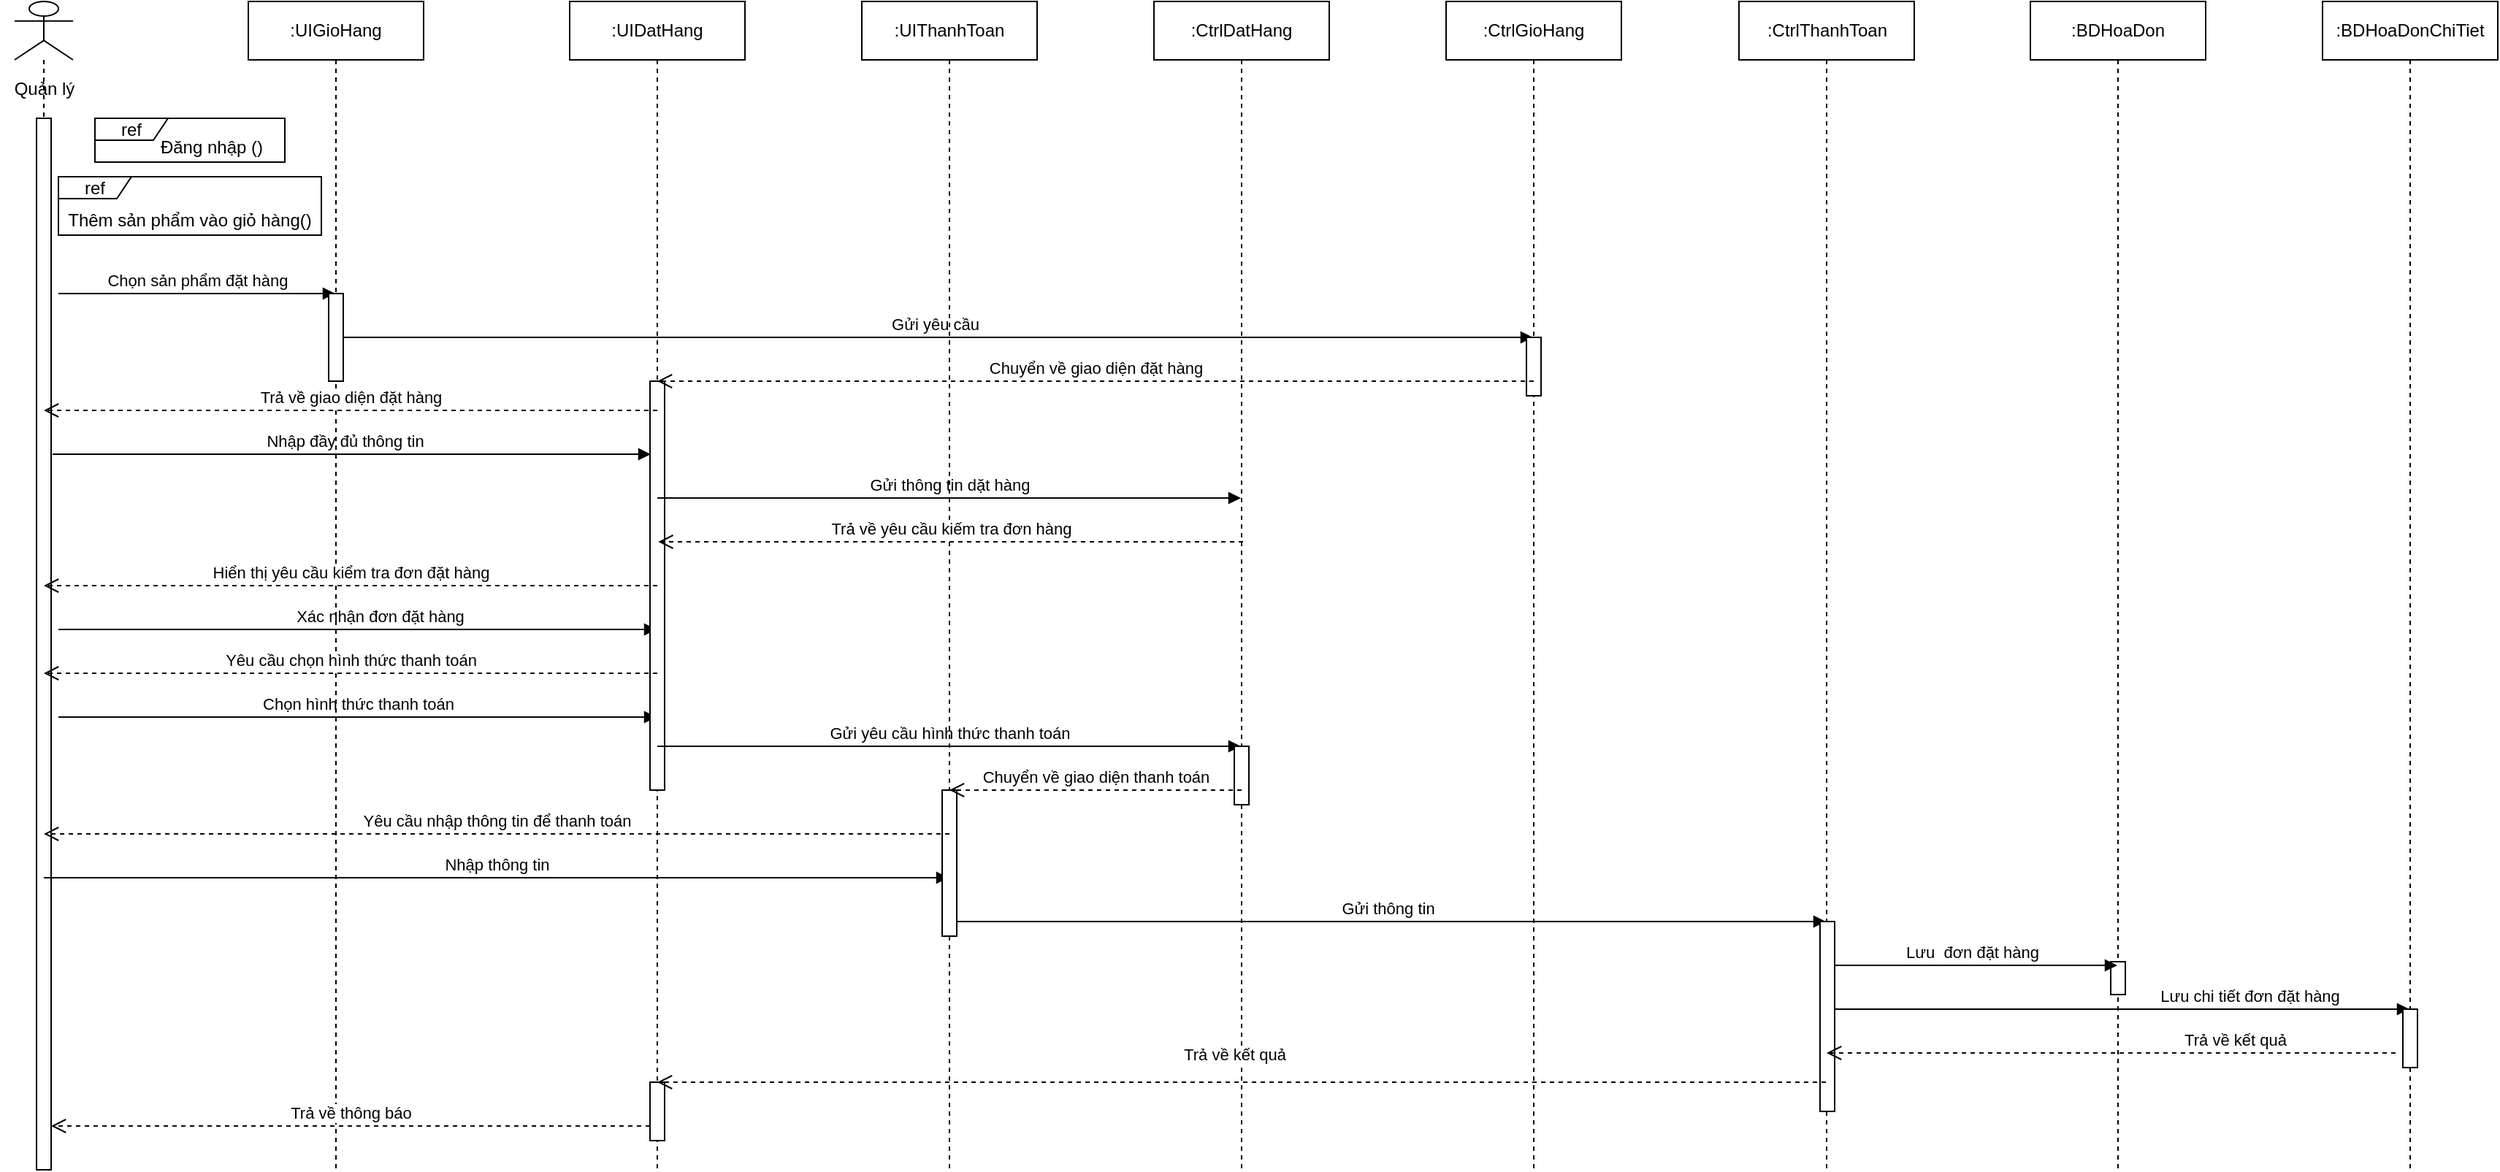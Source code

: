 <mxfile version="13.6.3" type="device"><diagram id="C5RBs43oDa-KdzZeNtuy" name="Page-1"><mxGraphModel dx="1383" dy="753" grid="1" gridSize="10" guides="1" tooltips="1" connect="1" arrows="1" fold="1" page="1" pageScale="1" pageWidth="827" pageHeight="1169" math="0" shadow="0"><root><mxCell id="WIyWlLk6GJQsqaUBKTNV-0"/><mxCell id="WIyWlLk6GJQsqaUBKTNV-1" parent="WIyWlLk6GJQsqaUBKTNV-0"/><mxCell id="Z5IkSei_Hy6FdynFyds2-92" value="" style="shape=umlLifeline;participant=umlActor;perimeter=lifelinePerimeter;whiteSpace=wrap;html=1;container=1;collapsible=0;recursiveResize=0;verticalAlign=top;spacingTop=36;outlineConnect=0;" vertex="1" parent="WIyWlLk6GJQsqaUBKTNV-1"><mxGeometry x="60" y="120" width="40" height="800" as="geometry"/></mxCell><mxCell id="Z5IkSei_Hy6FdynFyds2-93" value="Quản lý" style="text;html=1;align=center;verticalAlign=middle;resizable=0;points=[];autosize=1;" vertex="1" parent="Z5IkSei_Hy6FdynFyds2-92"><mxGeometry x="-10" y="50" width="60" height="20" as="geometry"/></mxCell><mxCell id="Z5IkSei_Hy6FdynFyds2-106" value="" style="html=1;points=[];perimeter=orthogonalPerimeter;" vertex="1" parent="Z5IkSei_Hy6FdynFyds2-92"><mxGeometry x="15" y="80" width="10" height="720" as="geometry"/></mxCell><mxCell id="Z5IkSei_Hy6FdynFyds2-158" value="Chọn sản phẩm đặt hàng" style="html=1;verticalAlign=bottom;endArrow=block;" edge="1" parent="Z5IkSei_Hy6FdynFyds2-92" target="Z5IkSei_Hy6FdynFyds2-96"><mxGeometry width="80" relative="1" as="geometry"><mxPoint x="30" y="200" as="sourcePoint"/><mxPoint x="110" y="200" as="targetPoint"/></mxGeometry></mxCell><mxCell id="Z5IkSei_Hy6FdynFyds2-165" value="&lt;div&gt;Nhập đầy đủ thông tin&lt;/div&gt;" style="html=1;verticalAlign=bottom;endArrow=block;" edge="1" parent="Z5IkSei_Hy6FdynFyds2-92"><mxGeometry x="-0.023" width="80" relative="1" as="geometry"><mxPoint x="26" y="310" as="sourcePoint"/><mxPoint x="435.5" y="310" as="targetPoint"/><mxPoint as="offset"/></mxGeometry></mxCell><mxCell id="Z5IkSei_Hy6FdynFyds2-169" value="Xác nhận đơn đặt hàng" style="html=1;verticalAlign=bottom;endArrow=block;" edge="1" parent="Z5IkSei_Hy6FdynFyds2-92" target="Z5IkSei_Hy6FdynFyds2-152"><mxGeometry x="0.074" width="80" relative="1" as="geometry"><mxPoint x="30" y="430" as="sourcePoint"/><mxPoint x="110" y="430" as="targetPoint"/><mxPoint as="offset"/></mxGeometry></mxCell><mxCell id="Z5IkSei_Hy6FdynFyds2-171" value="Chọn hình thức thanh toán" style="html=1;verticalAlign=bottom;endArrow=block;" edge="1" parent="Z5IkSei_Hy6FdynFyds2-92" target="Z5IkSei_Hy6FdynFyds2-152"><mxGeometry width="80" relative="1" as="geometry"><mxPoint x="30" y="490" as="sourcePoint"/><mxPoint x="110" y="490" as="targetPoint"/></mxGeometry></mxCell><mxCell id="Z5IkSei_Hy6FdynFyds2-175" value="Nhập thông tin" style="html=1;verticalAlign=bottom;endArrow=block;" edge="1" parent="Z5IkSei_Hy6FdynFyds2-92" target="Z5IkSei_Hy6FdynFyds2-154"><mxGeometry width="80" relative="1" as="geometry"><mxPoint x="20" y="600" as="sourcePoint"/><mxPoint x="100" y="600" as="targetPoint"/><Array as="points"><mxPoint x="80" y="600"/></Array></mxGeometry></mxCell><mxCell id="Z5IkSei_Hy6FdynFyds2-96" value=":UIGioHang" style="shape=umlLifeline;perimeter=lifelinePerimeter;whiteSpace=wrap;html=1;container=1;collapsible=0;recursiveResize=0;outlineConnect=0;" vertex="1" parent="WIyWlLk6GJQsqaUBKTNV-1"><mxGeometry x="220" y="120" width="120" height="800" as="geometry"/></mxCell><mxCell id="Z5IkSei_Hy6FdynFyds2-159" value="Gửi yêu cầu" style="html=1;verticalAlign=bottom;endArrow=block;" edge="1" parent="Z5IkSei_Hy6FdynFyds2-96" target="Z5IkSei_Hy6FdynFyds2-97"><mxGeometry width="80" relative="1" as="geometry"><mxPoint x="60" y="230" as="sourcePoint"/><mxPoint x="140" y="230" as="targetPoint"/></mxGeometry></mxCell><mxCell id="Z5IkSei_Hy6FdynFyds2-161" value="" style="html=1;points=[];perimeter=orthogonalPerimeter;" vertex="1" parent="Z5IkSei_Hy6FdynFyds2-96"><mxGeometry x="55" y="200" width="10" height="60" as="geometry"/></mxCell><mxCell id="Z5IkSei_Hy6FdynFyds2-97" value=":CtrlGioHang" style="shape=umlLifeline;perimeter=lifelinePerimeter;whiteSpace=wrap;html=1;container=1;collapsible=0;recursiveResize=0;outlineConnect=0;" vertex="1" parent="WIyWlLk6GJQsqaUBKTNV-1"><mxGeometry x="1040" y="120" width="120" height="800" as="geometry"/></mxCell><mxCell id="Z5IkSei_Hy6FdynFyds2-162" value="" style="html=1;points=[];perimeter=orthogonalPerimeter;" vertex="1" parent="Z5IkSei_Hy6FdynFyds2-97"><mxGeometry x="55" y="230" width="10" height="40" as="geometry"/></mxCell><mxCell id="Z5IkSei_Hy6FdynFyds2-99" value="&lt;div&gt;:BDHoaDon&lt;/div&gt;" style="shape=umlLifeline;perimeter=lifelinePerimeter;whiteSpace=wrap;html=1;container=1;collapsible=0;recursiveResize=0;outlineConnect=0;" vertex="1" parent="WIyWlLk6GJQsqaUBKTNV-1"><mxGeometry x="1440" y="120" width="120" height="800" as="geometry"/></mxCell><mxCell id="Z5IkSei_Hy6FdynFyds2-186" value="" style="html=1;points=[];perimeter=orthogonalPerimeter;" vertex="1" parent="Z5IkSei_Hy6FdynFyds2-99"><mxGeometry x="55" y="657.5" width="10" height="22.5" as="geometry"/></mxCell><mxCell id="Z5IkSei_Hy6FdynFyds2-111" value="ref" style="shape=umlFrame;whiteSpace=wrap;html=1;width=50;height=15;" vertex="1" parent="WIyWlLk6GJQsqaUBKTNV-1"><mxGeometry x="115" y="200" width="130" height="30" as="geometry"/></mxCell><mxCell id="Z5IkSei_Hy6FdynFyds2-112" value="Đăng nhập ()" style="text;html=1;strokeColor=none;fillColor=none;align=center;verticalAlign=middle;whiteSpace=wrap;rounded=0;" vertex="1" parent="WIyWlLk6GJQsqaUBKTNV-1"><mxGeometry x="150" y="210" width="90" height="20" as="geometry"/></mxCell><mxCell id="Z5IkSei_Hy6FdynFyds2-148" value="ref" style="shape=umlFrame;whiteSpace=wrap;html=1;width=50;height=15;" vertex="1" parent="WIyWlLk6GJQsqaUBKTNV-1"><mxGeometry x="90" y="240" width="180" height="40" as="geometry"/></mxCell><mxCell id="Z5IkSei_Hy6FdynFyds2-150" value="Thêm sản phẩm vào giỏ hàng()" style="text;html=1;strokeColor=none;fillColor=none;align=center;verticalAlign=middle;whiteSpace=wrap;rounded=0;" vertex="1" parent="WIyWlLk6GJQsqaUBKTNV-1"><mxGeometry x="85" y="260" width="190" height="20" as="geometry"/></mxCell><mxCell id="Z5IkSei_Hy6FdynFyds2-152" value=":UIDatHang" style="shape=umlLifeline;perimeter=lifelinePerimeter;whiteSpace=wrap;html=1;container=1;collapsible=0;recursiveResize=0;outlineConnect=0;" vertex="1" parent="WIyWlLk6GJQsqaUBKTNV-1"><mxGeometry x="440" y="120" width="120" height="800" as="geometry"/></mxCell><mxCell id="Z5IkSei_Hy6FdynFyds2-164" value="" style="html=1;points=[];perimeter=orthogonalPerimeter;" vertex="1" parent="Z5IkSei_Hy6FdynFyds2-152"><mxGeometry x="55" y="260" width="10" height="280" as="geometry"/></mxCell><mxCell id="Z5IkSei_Hy6FdynFyds2-166" value="Gửi thông tin dặt hàng" style="html=1;verticalAlign=bottom;endArrow=block;" edge="1" parent="Z5IkSei_Hy6FdynFyds2-152" target="Z5IkSei_Hy6FdynFyds2-153"><mxGeometry width="80" relative="1" as="geometry"><mxPoint x="60" y="340" as="sourcePoint"/><mxPoint x="140" y="340" as="targetPoint"/></mxGeometry></mxCell><mxCell id="Z5IkSei_Hy6FdynFyds2-172" value="Gửi yêu cầu hình thức thanh toán" style="html=1;verticalAlign=bottom;endArrow=block;" edge="1" parent="Z5IkSei_Hy6FdynFyds2-152" target="Z5IkSei_Hy6FdynFyds2-153"><mxGeometry width="80" relative="1" as="geometry"><mxPoint x="60" y="510" as="sourcePoint"/><mxPoint x="140" y="510" as="targetPoint"/></mxGeometry></mxCell><mxCell id="Z5IkSei_Hy6FdynFyds2-195" value="" style="html=1;points=[];perimeter=orthogonalPerimeter;" vertex="1" parent="Z5IkSei_Hy6FdynFyds2-152"><mxGeometry x="55" y="740" width="10" height="40" as="geometry"/></mxCell><mxCell id="Z5IkSei_Hy6FdynFyds2-153" value=":CtrlDatHang" style="shape=umlLifeline;perimeter=lifelinePerimeter;whiteSpace=wrap;html=1;container=1;collapsible=0;recursiveResize=0;outlineConnect=0;" vertex="1" parent="WIyWlLk6GJQsqaUBKTNV-1"><mxGeometry x="840" y="120" width="120" height="800" as="geometry"/></mxCell><mxCell id="Z5IkSei_Hy6FdynFyds2-182" value="" style="html=1;points=[];perimeter=orthogonalPerimeter;" vertex="1" parent="Z5IkSei_Hy6FdynFyds2-153"><mxGeometry x="55" y="510" width="10" height="40" as="geometry"/></mxCell><mxCell id="Z5IkSei_Hy6FdynFyds2-154" value=":UIThanhToan" style="shape=umlLifeline;perimeter=lifelinePerimeter;whiteSpace=wrap;html=1;container=1;collapsible=0;recursiveResize=0;outlineConnect=0;" vertex="1" parent="WIyWlLk6GJQsqaUBKTNV-1"><mxGeometry x="640" y="120" width="120" height="800" as="geometry"/></mxCell><mxCell id="Z5IkSei_Hy6FdynFyds2-176" value="Gửi thông tin" style="html=1;verticalAlign=bottom;endArrow=block;" edge="1" parent="Z5IkSei_Hy6FdynFyds2-154" target="Z5IkSei_Hy6FdynFyds2-156"><mxGeometry width="80" relative="1" as="geometry"><mxPoint x="60" y="630" as="sourcePoint"/><mxPoint x="140" y="630" as="targetPoint"/></mxGeometry></mxCell><mxCell id="Z5IkSei_Hy6FdynFyds2-183" value="" style="html=1;points=[];perimeter=orthogonalPerimeter;" vertex="1" parent="Z5IkSei_Hy6FdynFyds2-154"><mxGeometry x="55" y="540" width="10" height="100" as="geometry"/></mxCell><mxCell id="Z5IkSei_Hy6FdynFyds2-156" value=":CtrlThanhToan" style="shape=umlLifeline;perimeter=lifelinePerimeter;whiteSpace=wrap;html=1;container=1;collapsible=0;recursiveResize=0;outlineConnect=0;" vertex="1" parent="WIyWlLk6GJQsqaUBKTNV-1"><mxGeometry x="1240.5" y="120" width="120" height="800" as="geometry"/></mxCell><mxCell id="Z5IkSei_Hy6FdynFyds2-179" value="Lưu&amp;nbsp; đơn đặt hàng" style="html=1;verticalAlign=bottom;endArrow=block;" edge="1" parent="Z5IkSei_Hy6FdynFyds2-156" target="Z5IkSei_Hy6FdynFyds2-99"><mxGeometry x="0.003" width="80" relative="1" as="geometry"><mxPoint x="59.5" y="660" as="sourcePoint"/><mxPoint x="139.5" y="660" as="targetPoint"/><mxPoint as="offset"/></mxGeometry></mxCell><mxCell id="Z5IkSei_Hy6FdynFyds2-180" value="Lưu chi tiết đơn đặt hàng" style="html=1;verticalAlign=bottom;endArrow=block;" edge="1" parent="Z5IkSei_Hy6FdynFyds2-156" target="Z5IkSei_Hy6FdynFyds2-157"><mxGeometry x="0.453" width="80" relative="1" as="geometry"><mxPoint x="58.5" y="690" as="sourcePoint"/><mxPoint x="448" y="690" as="targetPoint"/><mxPoint as="offset"/></mxGeometry></mxCell><mxCell id="Z5IkSei_Hy6FdynFyds2-184" value="" style="html=1;points=[];perimeter=orthogonalPerimeter;" vertex="1" parent="Z5IkSei_Hy6FdynFyds2-156"><mxGeometry x="55.5" y="630" width="10" height="130" as="geometry"/></mxCell><mxCell id="Z5IkSei_Hy6FdynFyds2-157" value="&lt;div&gt;:BDHoaDonChiTiet&lt;/div&gt;" style="shape=umlLifeline;perimeter=lifelinePerimeter;whiteSpace=wrap;html=1;container=1;collapsible=0;recursiveResize=0;outlineConnect=0;" vertex="1" parent="WIyWlLk6GJQsqaUBKTNV-1"><mxGeometry x="1640" y="120" width="120" height="800" as="geometry"/></mxCell><mxCell id="Z5IkSei_Hy6FdynFyds2-189" value="" style="html=1;points=[];perimeter=orthogonalPerimeter;" vertex="1" parent="Z5IkSei_Hy6FdynFyds2-157"><mxGeometry x="55" y="690" width="10" height="40" as="geometry"/></mxCell><mxCell id="Z5IkSei_Hy6FdynFyds2-160" value="Chuyển về giao diện đặt hàng" style="html=1;verticalAlign=bottom;endArrow=open;dashed=1;endSize=8;" edge="1" parent="WIyWlLk6GJQsqaUBKTNV-1" target="Z5IkSei_Hy6FdynFyds2-152"><mxGeometry relative="1" as="geometry"><mxPoint x="1100" y="380" as="sourcePoint"/><mxPoint x="1020" y="380" as="targetPoint"/></mxGeometry></mxCell><mxCell id="Z5IkSei_Hy6FdynFyds2-163" value="Trả về giao diện đặt hàng" style="html=1;verticalAlign=bottom;endArrow=open;dashed=1;endSize=8;" edge="1" parent="WIyWlLk6GJQsqaUBKTNV-1" target="Z5IkSei_Hy6FdynFyds2-92"><mxGeometry relative="1" as="geometry"><mxPoint x="500" y="400" as="sourcePoint"/><mxPoint x="420" y="400" as="targetPoint"/></mxGeometry></mxCell><mxCell id="Z5IkSei_Hy6FdynFyds2-167" value="Trả về yêu cầu kiếm tra đơn hàng" style="html=1;verticalAlign=bottom;endArrow=open;dashed=1;endSize=8;" edge="1" parent="WIyWlLk6GJQsqaUBKTNV-1"><mxGeometry relative="1" as="geometry"><mxPoint x="901" y="490" as="sourcePoint"/><mxPoint x="500.667" y="490" as="targetPoint"/></mxGeometry></mxCell><mxCell id="Z5IkSei_Hy6FdynFyds2-168" value="Hiển thị yêu cầu kiểm tra đơn đặt hàng" style="html=1;verticalAlign=bottom;endArrow=open;dashed=1;endSize=8;" edge="1" parent="WIyWlLk6GJQsqaUBKTNV-1" target="Z5IkSei_Hy6FdynFyds2-92"><mxGeometry relative="1" as="geometry"><mxPoint x="500" y="520" as="sourcePoint"/><mxPoint x="420" y="520" as="targetPoint"/></mxGeometry></mxCell><mxCell id="Z5IkSei_Hy6FdynFyds2-170" value="Yêu cầu chọn hình thức thanh toán" style="html=1;verticalAlign=bottom;endArrow=open;dashed=1;endSize=8;" edge="1" parent="WIyWlLk6GJQsqaUBKTNV-1" target="Z5IkSei_Hy6FdynFyds2-92"><mxGeometry relative="1" as="geometry"><mxPoint x="500" y="580" as="sourcePoint"/><mxPoint x="410" y="580" as="targetPoint"/></mxGeometry></mxCell><mxCell id="Z5IkSei_Hy6FdynFyds2-173" value="Chuyển về giao diện thanh toán" style="html=1;verticalAlign=bottom;endArrow=open;dashed=1;endSize=8;" edge="1" parent="WIyWlLk6GJQsqaUBKTNV-1"><mxGeometry relative="1" as="geometry"><mxPoint x="900" y="660" as="sourcePoint"/><mxPoint x="700" y="660" as="targetPoint"/></mxGeometry></mxCell><mxCell id="Z5IkSei_Hy6FdynFyds2-174" value="Yêu cầu nhập thông tin để thanh toán" style="html=1;verticalAlign=bottom;endArrow=open;dashed=1;endSize=8;" edge="1" parent="WIyWlLk6GJQsqaUBKTNV-1" target="Z5IkSei_Hy6FdynFyds2-92"><mxGeometry relative="1" as="geometry"><mxPoint x="700" y="690" as="sourcePoint"/><mxPoint x="620" y="690" as="targetPoint"/></mxGeometry></mxCell><mxCell id="Z5IkSei_Hy6FdynFyds2-190" value="Trả về kết quả" style="html=1;verticalAlign=bottom;endArrow=open;dashed=1;endSize=8;" edge="1" parent="WIyWlLk6GJQsqaUBKTNV-1" target="Z5IkSei_Hy6FdynFyds2-156"><mxGeometry x="-0.436" relative="1" as="geometry"><mxPoint x="1690" y="840" as="sourcePoint"/><mxPoint x="1610" y="840" as="targetPoint"/><mxPoint as="offset"/></mxGeometry></mxCell><mxCell id="Z5IkSei_Hy6FdynFyds2-193" value="Trả về kết quả" style="html=1;verticalAlign=bottom;endArrow=open;dashed=1;endSize=8;" edge="1" parent="WIyWlLk6GJQsqaUBKTNV-1" source="Z5IkSei_Hy6FdynFyds2-156" target="Z5IkSei_Hy6FdynFyds2-152"><mxGeometry x="0.012" y="-10" relative="1" as="geometry"><mxPoint x="1290" y="870" as="sourcePoint"/><mxPoint x="1210" y="870" as="targetPoint"/><Array as="points"><mxPoint x="510" y="860"/></Array><mxPoint as="offset"/></mxGeometry></mxCell><mxCell id="Z5IkSei_Hy6FdynFyds2-194" value="Trả về thông báo" style="html=1;verticalAlign=bottom;endArrow=open;dashed=1;endSize=8;" edge="1" parent="WIyWlLk6GJQsqaUBKTNV-1"><mxGeometry relative="1" as="geometry"><mxPoint x="495" y="890" as="sourcePoint"/><mxPoint x="85" y="890" as="targetPoint"/></mxGeometry></mxCell></root></mxGraphModel></diagram></mxfile>